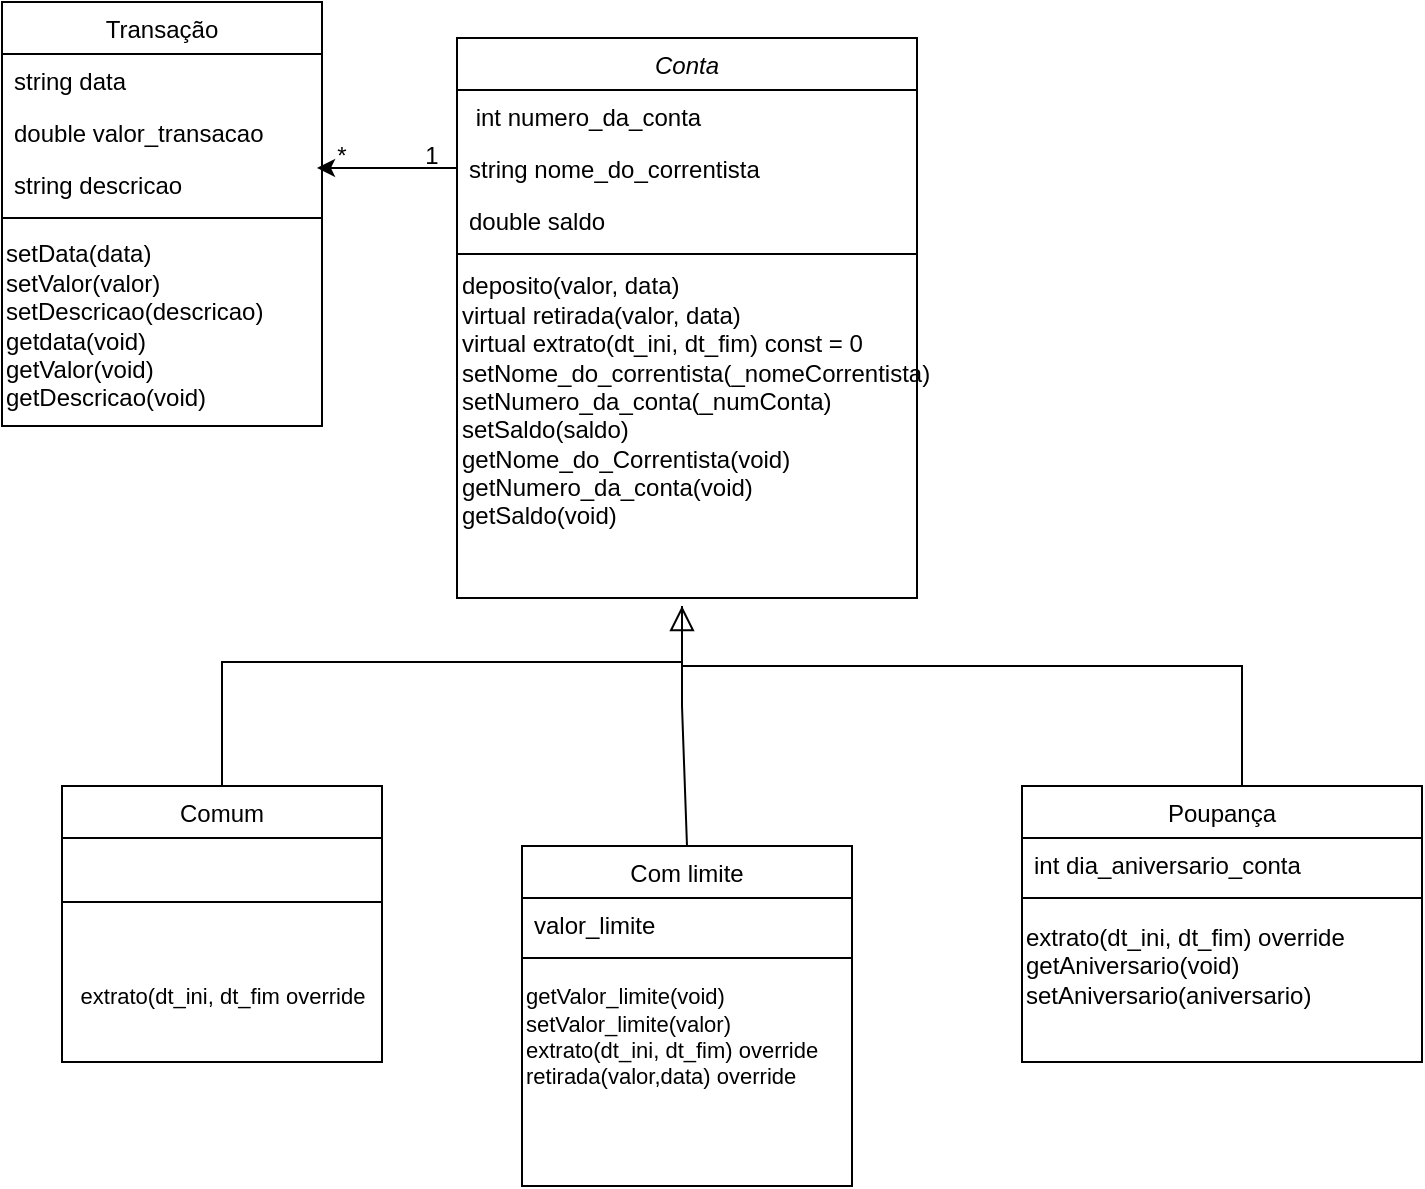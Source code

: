 <mxfile version="22.0.5" type="device">
  <diagram id="C5RBs43oDa-KdzZeNtuy" name="Page-1">
    <mxGraphModel dx="549" dy="2163" grid="1" gridSize="10" guides="1" tooltips="1" connect="1" arrows="1" fold="1" page="1" pageScale="1" pageWidth="827" pageHeight="1169" math="0" shadow="0">
      <root>
        <mxCell id="WIyWlLk6GJQsqaUBKTNV-0" />
        <mxCell id="WIyWlLk6GJQsqaUBKTNV-1" parent="WIyWlLk6GJQsqaUBKTNV-0" />
        <mxCell id="zkfFHV4jXpPFQw0GAbJ--0" value="Conta" style="swimlane;fontStyle=2;align=center;verticalAlign=top;childLayout=stackLayout;horizontal=1;startSize=26;horizontalStack=0;resizeParent=1;resizeLast=0;collapsible=1;marginBottom=0;rounded=0;shadow=0;strokeWidth=1;" parent="WIyWlLk6GJQsqaUBKTNV-1" vertex="1">
          <mxGeometry x="247.5" y="-14" width="230" height="280" as="geometry">
            <mxRectangle x="230" y="140" width="160" height="26" as="alternateBounds" />
          </mxGeometry>
        </mxCell>
        <mxCell id="zkfFHV4jXpPFQw0GAbJ--1" value=" int numero_da_conta" style="text;align=left;verticalAlign=top;spacingLeft=4;spacingRight=4;overflow=hidden;rotatable=0;points=[[0,0.5],[1,0.5]];portConstraint=eastwest;" parent="zkfFHV4jXpPFQw0GAbJ--0" vertex="1">
          <mxGeometry y="26" width="230" height="26" as="geometry" />
        </mxCell>
        <mxCell id="VzNEqEJB0khAeSrhiiRs-20" style="edgeStyle=orthogonalEdgeStyle;rounded=0;orthogonalLoop=1;jettySize=auto;html=1;" edge="1" parent="zkfFHV4jXpPFQw0GAbJ--0" source="zkfFHV4jXpPFQw0GAbJ--2">
          <mxGeometry relative="1" as="geometry">
            <mxPoint x="-70" y="65" as="targetPoint" />
          </mxGeometry>
        </mxCell>
        <mxCell id="zkfFHV4jXpPFQw0GAbJ--2" value="string nome_do_correntista" style="text;align=left;verticalAlign=top;spacingLeft=4;spacingRight=4;overflow=hidden;rotatable=0;points=[[0,0.5],[1,0.5]];portConstraint=eastwest;rounded=0;shadow=0;html=0;" parent="zkfFHV4jXpPFQw0GAbJ--0" vertex="1">
          <mxGeometry y="52" width="230" height="26" as="geometry" />
        </mxCell>
        <mxCell id="zkfFHV4jXpPFQw0GAbJ--3" value="double saldo" style="text;align=left;verticalAlign=top;spacingLeft=4;spacingRight=4;overflow=hidden;rotatable=0;points=[[0,0.5],[1,0.5]];portConstraint=eastwest;rounded=0;shadow=0;html=0;" parent="zkfFHV4jXpPFQw0GAbJ--0" vertex="1">
          <mxGeometry y="78" width="230" height="26" as="geometry" />
        </mxCell>
        <mxCell id="zkfFHV4jXpPFQw0GAbJ--4" value="" style="line;html=1;strokeWidth=1;align=left;verticalAlign=middle;spacingTop=-1;spacingLeft=3;spacingRight=3;rotatable=0;labelPosition=right;points=[];portConstraint=eastwest;" parent="zkfFHV4jXpPFQw0GAbJ--0" vertex="1">
          <mxGeometry y="104" width="230" height="8" as="geometry" />
        </mxCell>
        <mxCell id="VzNEqEJB0khAeSrhiiRs-27" value="&lt;div&gt;deposito(valor, data)&lt;/div&gt;&lt;div&gt;virtual retirada(valor, data)&lt;/div&gt;&lt;div&gt;virtual extrato(dt_ini, dt_fim) const = 0&lt;/div&gt;&lt;div&gt;setNome_do_correntista(_nomeCorrentista)&lt;/div&gt;&lt;div&gt;setNumero_da_conta(_numConta)&lt;/div&gt;&lt;div&gt;setSaldo(saldo)&lt;br&gt;&lt;/div&gt;&lt;div&gt;getNome_do_Correntista(void)&lt;/div&gt;&lt;div&gt;getNumero_da_conta(void)&lt;/div&gt;&lt;div&gt;getSaldo(void)&lt;br&gt;&lt;/div&gt;&lt;div&gt;&lt;br&gt;&lt;/div&gt;&lt;div&gt;&lt;br&gt;&lt;/div&gt;" style="text;html=1;strokeColor=none;fillColor=none;align=left;verticalAlign=middle;whiteSpace=wrap;rounded=0;" vertex="1" parent="zkfFHV4jXpPFQw0GAbJ--0">
          <mxGeometry y="112" width="230" height="168" as="geometry" />
        </mxCell>
        <mxCell id="zkfFHV4jXpPFQw0GAbJ--6" value="Comum" style="swimlane;fontStyle=0;align=center;verticalAlign=top;childLayout=stackLayout;horizontal=1;startSize=26;horizontalStack=0;resizeParent=1;resizeLast=0;collapsible=1;marginBottom=0;rounded=0;shadow=0;strokeWidth=1;" parent="WIyWlLk6GJQsqaUBKTNV-1" vertex="1">
          <mxGeometry x="50" y="360" width="160" height="138" as="geometry">
            <mxRectangle x="130" y="380" width="160" height="26" as="alternateBounds" />
          </mxGeometry>
        </mxCell>
        <mxCell id="zkfFHV4jXpPFQw0GAbJ--9" value="" style="line;html=1;strokeWidth=1;align=left;verticalAlign=middle;spacingTop=-1;spacingLeft=3;spacingRight=3;rotatable=0;labelPosition=right;points=[];portConstraint=eastwest;" parent="zkfFHV4jXpPFQw0GAbJ--6" vertex="1">
          <mxGeometry y="26" width="160" height="64" as="geometry" />
        </mxCell>
        <mxCell id="VzNEqEJB0khAeSrhiiRs-30" value="&lt;font style=&quot;font-size: 11px;&quot;&gt;extrato(dt_ini, dt_fim override&lt;/font&gt;" style="text;html=1;align=center;verticalAlign=middle;resizable=0;points=[];autosize=1;strokeColor=none;fillColor=none;" vertex="1" parent="zkfFHV4jXpPFQw0GAbJ--6">
          <mxGeometry y="90" width="160" height="30" as="geometry" />
        </mxCell>
        <mxCell id="zkfFHV4jXpPFQw0GAbJ--12" value="" style="endArrow=block;endSize=10;endFill=0;shadow=0;strokeWidth=1;rounded=0;edgeStyle=elbowEdgeStyle;elbow=vertical;" parent="WIyWlLk6GJQsqaUBKTNV-1" edge="1">
          <mxGeometry width="160" relative="1" as="geometry">
            <mxPoint x="130" y="360" as="sourcePoint" />
            <mxPoint x="360" y="270" as="targetPoint" />
            <Array as="points">
              <mxPoint x="360" y="298" />
              <mxPoint x="360" y="368" />
              <mxPoint x="360" y="318" />
              <mxPoint x="130" y="368" />
              <mxPoint x="370" y="357" />
            </Array>
          </mxGeometry>
        </mxCell>
        <mxCell id="VzNEqEJB0khAeSrhiiRs-0" value="Com limite" style="swimlane;fontStyle=0;align=center;verticalAlign=top;childLayout=stackLayout;horizontal=1;startSize=26;horizontalStack=0;resizeParent=1;resizeLast=0;collapsible=1;marginBottom=0;rounded=0;shadow=0;strokeWidth=1;" vertex="1" parent="WIyWlLk6GJQsqaUBKTNV-1">
          <mxGeometry x="280" y="390" width="165" height="170" as="geometry">
            <mxRectangle x="130" y="380" width="160" height="26" as="alternateBounds" />
          </mxGeometry>
        </mxCell>
        <mxCell id="VzNEqEJB0khAeSrhiiRs-1" value="valor_limite" style="text;align=left;verticalAlign=top;spacingLeft=4;spacingRight=4;overflow=hidden;rotatable=0;points=[[0,0.5],[1,0.5]];portConstraint=eastwest;" vertex="1" parent="VzNEqEJB0khAeSrhiiRs-0">
          <mxGeometry y="26" width="165" height="26" as="geometry" />
        </mxCell>
        <mxCell id="VzNEqEJB0khAeSrhiiRs-3" value="" style="line;html=1;strokeWidth=1;align=left;verticalAlign=middle;spacingTop=-1;spacingLeft=3;spacingRight=3;rotatable=0;labelPosition=right;points=[];portConstraint=eastwest;" vertex="1" parent="VzNEqEJB0khAeSrhiiRs-0">
          <mxGeometry y="52" width="165" height="8" as="geometry" />
        </mxCell>
        <mxCell id="VzNEqEJB0khAeSrhiiRs-31" value="&lt;div style=&quot;font-size: 11px;&quot;&gt;&lt;font style=&quot;font-size: 11px;&quot;&gt;getValor_limite(void)&lt;/font&gt;&lt;/div&gt;&lt;div style=&quot;font-size: 11px;&quot;&gt;&lt;font style=&quot;font-size: 11px;&quot;&gt;setValor_limite(valor)&lt;br&gt;&lt;/font&gt;&lt;/div&gt;&lt;div style=&quot;font-size: 11px;&quot;&gt;&lt;font style=&quot;font-size: 11px;&quot;&gt;extrato(dt_ini, dt_fim) override&lt;/font&gt;&lt;/div&gt;&lt;div style=&quot;font-size: 11px;&quot;&gt;&lt;div&gt;&lt;font style=&quot;font-size: 11px;&quot;&gt;retirada(valor,data) override&lt;/font&gt;&lt;/div&gt;&lt;div&gt;&lt;font style=&quot;font-size: 11px;&quot;&gt;&lt;br&gt;&lt;/font&gt;&lt;/div&gt;&lt;div&gt;&lt;font style=&quot;font-size: 11px;&quot;&gt;&lt;br&gt;&lt;br&gt;&lt;/font&gt;&lt;/div&gt;&lt;/div&gt;" style="text;html=1;align=left;verticalAlign=middle;resizable=0;points=[];autosize=1;strokeColor=none;fillColor=none;" vertex="1" parent="VzNEqEJB0khAeSrhiiRs-0">
          <mxGeometry y="60" width="165" height="110" as="geometry" />
        </mxCell>
        <mxCell id="VzNEqEJB0khAeSrhiiRs-6" value="Poupança" style="swimlane;fontStyle=0;align=center;verticalAlign=top;childLayout=stackLayout;horizontal=1;startSize=26;horizontalStack=0;resizeParent=1;resizeLast=0;collapsible=1;marginBottom=0;rounded=0;shadow=0;strokeWidth=1;" vertex="1" parent="WIyWlLk6GJQsqaUBKTNV-1">
          <mxGeometry x="530" y="360" width="200" height="138" as="geometry">
            <mxRectangle x="130" y="380" width="160" height="26" as="alternateBounds" />
          </mxGeometry>
        </mxCell>
        <mxCell id="VzNEqEJB0khAeSrhiiRs-7" value="int dia_aniversario_conta" style="text;align=left;verticalAlign=top;spacingLeft=4;spacingRight=4;overflow=hidden;rotatable=0;points=[[0,0.5],[1,0.5]];portConstraint=eastwest;" vertex="1" parent="VzNEqEJB0khAeSrhiiRs-6">
          <mxGeometry y="26" width="200" height="26" as="geometry" />
        </mxCell>
        <mxCell id="VzNEqEJB0khAeSrhiiRs-9" value="" style="line;html=1;strokeWidth=1;align=left;verticalAlign=middle;spacingTop=-1;spacingLeft=3;spacingRight=3;rotatable=0;labelPosition=right;points=[];portConstraint=eastwest;" vertex="1" parent="VzNEqEJB0khAeSrhiiRs-6">
          <mxGeometry y="52" width="200" height="8" as="geometry" />
        </mxCell>
        <mxCell id="VzNEqEJB0khAeSrhiiRs-33" value="&lt;div&gt;extrato(dt_ini, dt_fim) override&lt;/div&gt;&lt;div&gt;getAniversario(void)&lt;/div&gt;&lt;div&gt;setAniversario(aniversario)&lt;br&gt;&lt;/div&gt;" style="text;html=1;align=left;verticalAlign=middle;resizable=0;points=[];autosize=1;strokeColor=none;fillColor=none;" vertex="1" parent="VzNEqEJB0khAeSrhiiRs-6">
          <mxGeometry y="60" width="200" height="60" as="geometry" />
        </mxCell>
        <mxCell id="VzNEqEJB0khAeSrhiiRs-13" value="" style="endArrow=none;html=1;rounded=0;entryX=0.5;entryY=0;entryDx=0;entryDy=0;" edge="1" parent="WIyWlLk6GJQsqaUBKTNV-1">
          <mxGeometry width="50" height="50" relative="1" as="geometry">
            <mxPoint x="360" y="300" as="sourcePoint" />
            <mxPoint x="640" y="360" as="targetPoint" />
            <Array as="points">
              <mxPoint x="640" y="300" />
            </Array>
          </mxGeometry>
        </mxCell>
        <mxCell id="VzNEqEJB0khAeSrhiiRs-14" value="" style="endArrow=none;html=1;rounded=0;exitX=0.5;exitY=0;exitDx=0;exitDy=0;" edge="1" parent="WIyWlLk6GJQsqaUBKTNV-1" source="VzNEqEJB0khAeSrhiiRs-0">
          <mxGeometry width="50" height="50" relative="1" as="geometry">
            <mxPoint x="480" y="440" as="sourcePoint" />
            <mxPoint x="360" y="270" as="targetPoint" />
            <Array as="points">
              <mxPoint x="360" y="320" />
            </Array>
          </mxGeometry>
        </mxCell>
        <mxCell id="VzNEqEJB0khAeSrhiiRs-15" value="Transação" style="swimlane;fontStyle=0;align=center;verticalAlign=top;childLayout=stackLayout;horizontal=1;startSize=26;horizontalStack=0;resizeParent=1;resizeLast=0;collapsible=1;marginBottom=0;rounded=0;shadow=0;strokeWidth=1;" vertex="1" parent="WIyWlLk6GJQsqaUBKTNV-1">
          <mxGeometry x="20" y="-32" width="160" height="212" as="geometry">
            <mxRectangle x="130" y="380" width="160" height="26" as="alternateBounds" />
          </mxGeometry>
        </mxCell>
        <mxCell id="VzNEqEJB0khAeSrhiiRs-16" value="string data" style="text;align=left;verticalAlign=top;spacingLeft=4;spacingRight=4;overflow=hidden;rotatable=0;points=[[0,0.5],[1,0.5]];portConstraint=eastwest;" vertex="1" parent="VzNEqEJB0khAeSrhiiRs-15">
          <mxGeometry y="26" width="160" height="26" as="geometry" />
        </mxCell>
        <mxCell id="VzNEqEJB0khAeSrhiiRs-25" value="double valor_transacao" style="text;align=left;verticalAlign=top;spacingLeft=4;spacingRight=4;overflow=hidden;rotatable=0;points=[[0,0.5],[1,0.5]];portConstraint=eastwest;" vertex="1" parent="VzNEqEJB0khAeSrhiiRs-15">
          <mxGeometry y="52" width="160" height="26" as="geometry" />
        </mxCell>
        <mxCell id="VzNEqEJB0khAeSrhiiRs-26" value="string descricao" style="text;align=left;verticalAlign=top;spacingLeft=4;spacingRight=4;overflow=hidden;rotatable=0;points=[[0,0.5],[1,0.5]];portConstraint=eastwest;" vertex="1" parent="VzNEqEJB0khAeSrhiiRs-15">
          <mxGeometry y="78" width="160" height="26" as="geometry" />
        </mxCell>
        <mxCell id="VzNEqEJB0khAeSrhiiRs-17" value="" style="line;html=1;strokeWidth=1;align=left;verticalAlign=middle;spacingTop=-1;spacingLeft=3;spacingRight=3;rotatable=0;labelPosition=right;points=[];portConstraint=eastwest;" vertex="1" parent="VzNEqEJB0khAeSrhiiRs-15">
          <mxGeometry y="104" width="160" height="8" as="geometry" />
        </mxCell>
        <mxCell id="VzNEqEJB0khAeSrhiiRs-34" value="&lt;div&gt;setData(data)&lt;/div&gt;&lt;div&gt;setValor(valor)&lt;/div&gt;&lt;div&gt;setDescricao(descricao)&lt;/div&gt;&lt;div&gt;getdata(void)&lt;/div&gt;&lt;div&gt;getValor(void)&lt;/div&gt;&lt;div&gt;getDescricao(void)&lt;br&gt;&lt;/div&gt;" style="text;html=1;align=left;verticalAlign=middle;resizable=0;points=[];autosize=1;strokeColor=none;fillColor=none;" vertex="1" parent="VzNEqEJB0khAeSrhiiRs-15">
          <mxGeometry y="112" width="160" height="100" as="geometry" />
        </mxCell>
        <mxCell id="VzNEqEJB0khAeSrhiiRs-21" value="*" style="text;html=1;strokeColor=none;fillColor=none;align=center;verticalAlign=middle;whiteSpace=wrap;rounded=0;" vertex="1" parent="WIyWlLk6GJQsqaUBKTNV-1">
          <mxGeometry x="160" y="30" width="60" height="30" as="geometry" />
        </mxCell>
        <mxCell id="VzNEqEJB0khAeSrhiiRs-23" value="1" style="text;html=1;strokeColor=none;fillColor=none;align=center;verticalAlign=middle;whiteSpace=wrap;rounded=0;" vertex="1" parent="WIyWlLk6GJQsqaUBKTNV-1">
          <mxGeometry x="220" y="40" width="30" height="10" as="geometry" />
        </mxCell>
        <mxCell id="VzNEqEJB0khAeSrhiiRs-36" value="&amp;nbsp;" style="text;whiteSpace=wrap;html=1;" vertex="1" parent="WIyWlLk6GJQsqaUBKTNV-1">
          <mxGeometry x="140" y="220" width="40" height="40" as="geometry" />
        </mxCell>
      </root>
    </mxGraphModel>
  </diagram>
</mxfile>
